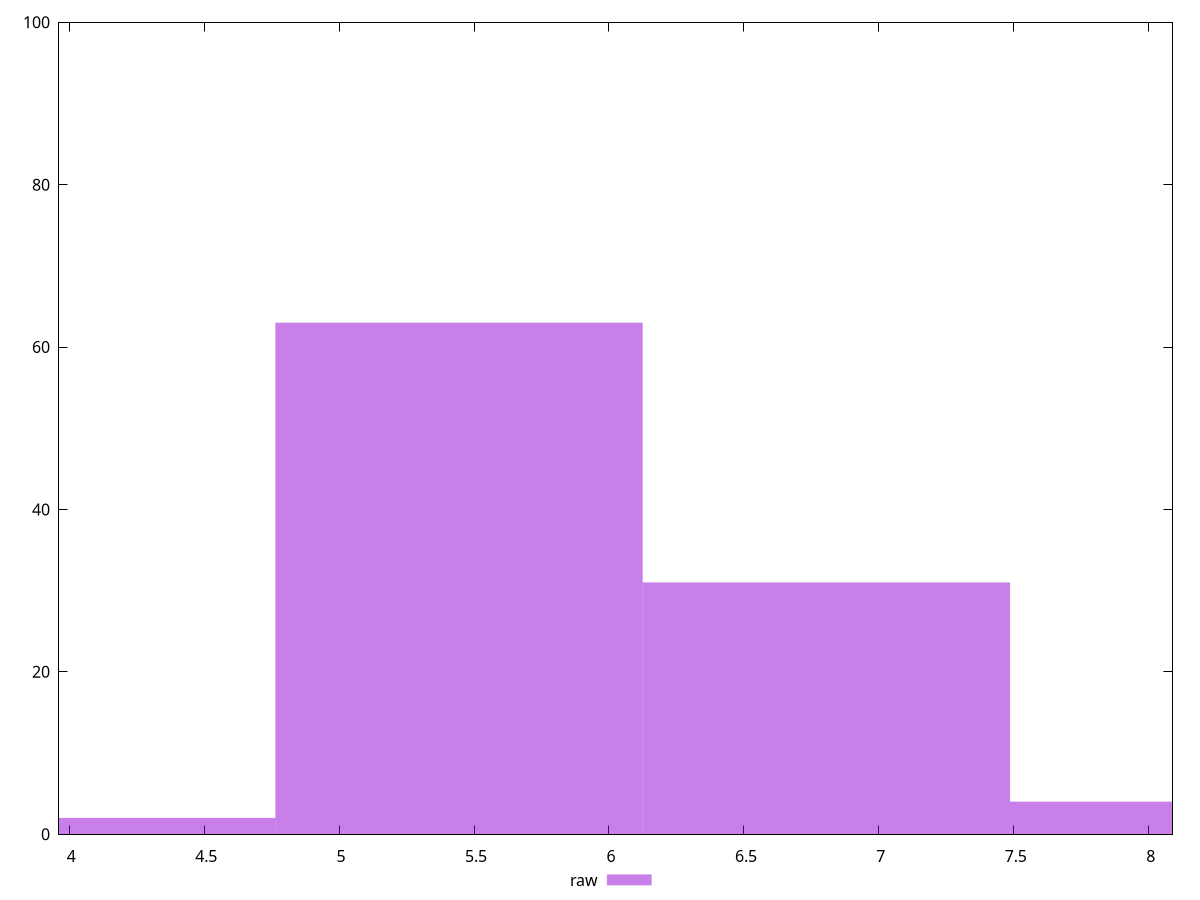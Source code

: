 reset

$raw <<EOF
6.805488623523258 31
5.4443908988186065 63
4.083293174113955 2
8.16658634822791 4
EOF

set key outside below
set boxwidth 1.3610977247046516
set xrange [3.9623:8.087900000000001]
set yrange [0:100]
set style fill transparent solid 0.5 noborder
set terminal svg size 640, 490 enhanced background rgb 'white'
set output "report_00007_2020-12-11T15:55:29.892Z/network-server-latency/samples/pages+cached+noexternal+nosvg/raw/histogram.svg"

plot $raw title "raw" with boxes

reset
